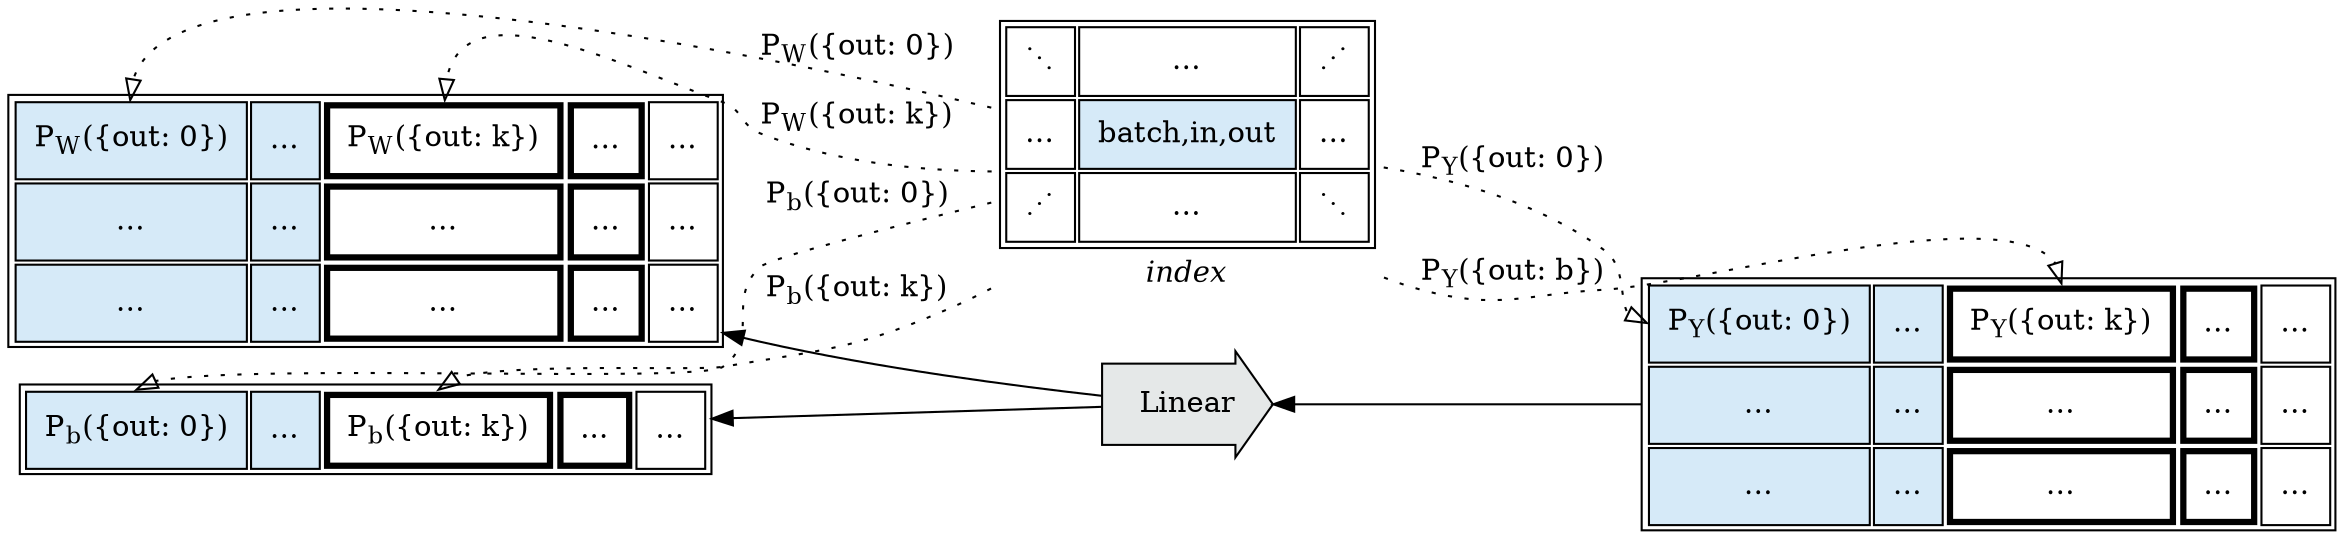 digraph G {
    rankdir=RL;

    idx [
        shape="plain",
        label=<
	<table border="0">
        <tr><td>
          <table cellpadding="8">
              <tr>
                  <td>⋱</td>
                  <td>…</td>
                  <td>⋰</td>
                  </tr>
              <tr>
                  <td>…</td>
                  <td bgcolor="#D6EAF8" align="center">batch,in,out</td>
                  <td>…</td>
                  </tr>
              <tr>
                  <td>⋰</td>
                  <td>…</td>
                  <td>⋱</td>
                  </tr>
              </table>
	  </td></tr>
        <tr><td><i>index</i></td></tr>
	  </table>
        >,
    ];

    w [
        shape="plain",
        label=<
        <table cellpadding="8">
            <tr>
                <td port="a" bgcolor="#D6EAF8">P<sub>W</sub>({out: 0})</td>
                <td bgcolor="#D6EAF8">…</td>
                <td port="b" border="3">P<sub>W</sub>({out: k})</td>
                <td border="3">…</td>
                <td>…</td>
                </tr>
            <tr>
                <td bgcolor="#D6EAF8">…</td>
                <td bgcolor="#D6EAF8">…</td>
                <td border="3">…</td>
                <td border="3">…</td>
                <td>…</td>
                </tr>
            <tr>
                <td bgcolor="#D6EAF8">…</td>
                <td bgcolor="#D6EAF8">…</td>
                <td border="3">…</td>
                <td border="3">…</td>
                <td>…</td>
                </tr>
            </table>
        >,
    ];

    y [
        shape="plain",
        label=<
        <table cellpadding="8">
            <tr>
                <td port="a" bgcolor="#D6EAF8">P<sub>Y</sub>({out: 0})</td>
                <td bgcolor="#D6EAF8">…</td>
                <td port="b" border="3">P<sub>Y</sub>({out: k})</td>
                <td border="3">…</td>
                <td>…</td>
                </tr>
            <tr>
                <td bgcolor="#D6EAF8">…</td>
                <td bgcolor="#D6EAF8">…</td>
                <td border="3">…</td>
                <td border="3">…</td>
                <td>…</td>
                </tr>
            <tr>
                <td bgcolor="#D6EAF8">…</td>
                <td bgcolor="#D6EAF8">…</td>
                <td border="3">…</td>
                <td border="3">…</td>
                <td>…</td>
                </tr>
            </table>
        >,
    ];

    b [
        shape="plain",
        label=<
        <table cellpadding="8">
            <tr>
                <td port="a" bgcolor="#D6EAF8">P<sub>b</sub>({out: 0})</td>
                <td bgcolor="#D6EAF8">…</td>
                <td port="b" border="3">P<sub>b</sub>({out: k})</td>
                <td border="3">...</td>
                <td>…</td>
                </tr>
            </table>
        >,
    ];

    op [
        label=Linear,
        shape=rarrow,
        style=filled,
        fillcolor="#E5E8E8",
        margin=0.25
    ];

    op -> w;
    op -> b;
    y -> op;

    idx -> w:a [
        label=<P<sub>W</sub>({out: 0})>,
        constraint=false,
        style=dotted,
        arrowhead=empty
    ];

    idx -> w:b [
        label=<P<sub>W</sub>({out: k})>,
        constraint=false,
        style=dotted,
        arrowhead=empty
    ];

    idx -> b:a [
        label=<P<sub>b</sub>({out: 0})>,
        constraint=false,
        style=dotted,
        arrowhead=empty
    ];

    idx -> b:b [
        label=<P<sub>b</sub>({out: k})>,
        constraint=false,
        style=dotted,
        arrowhead=empty
    ];

    idx -> y:a [
        label=<P<sub>Y</sub>({out: 0})>,
        constraint=false,
        style=dotted,
        arrowhead=empty
    ];

    idx -> y:b [
        label=<P<sub>Y</sub>({out: b})>,
        constraint=false,
        style=dotted,
        arrowhead=empty
    ];

    { rank=same; op; idx; }
}
